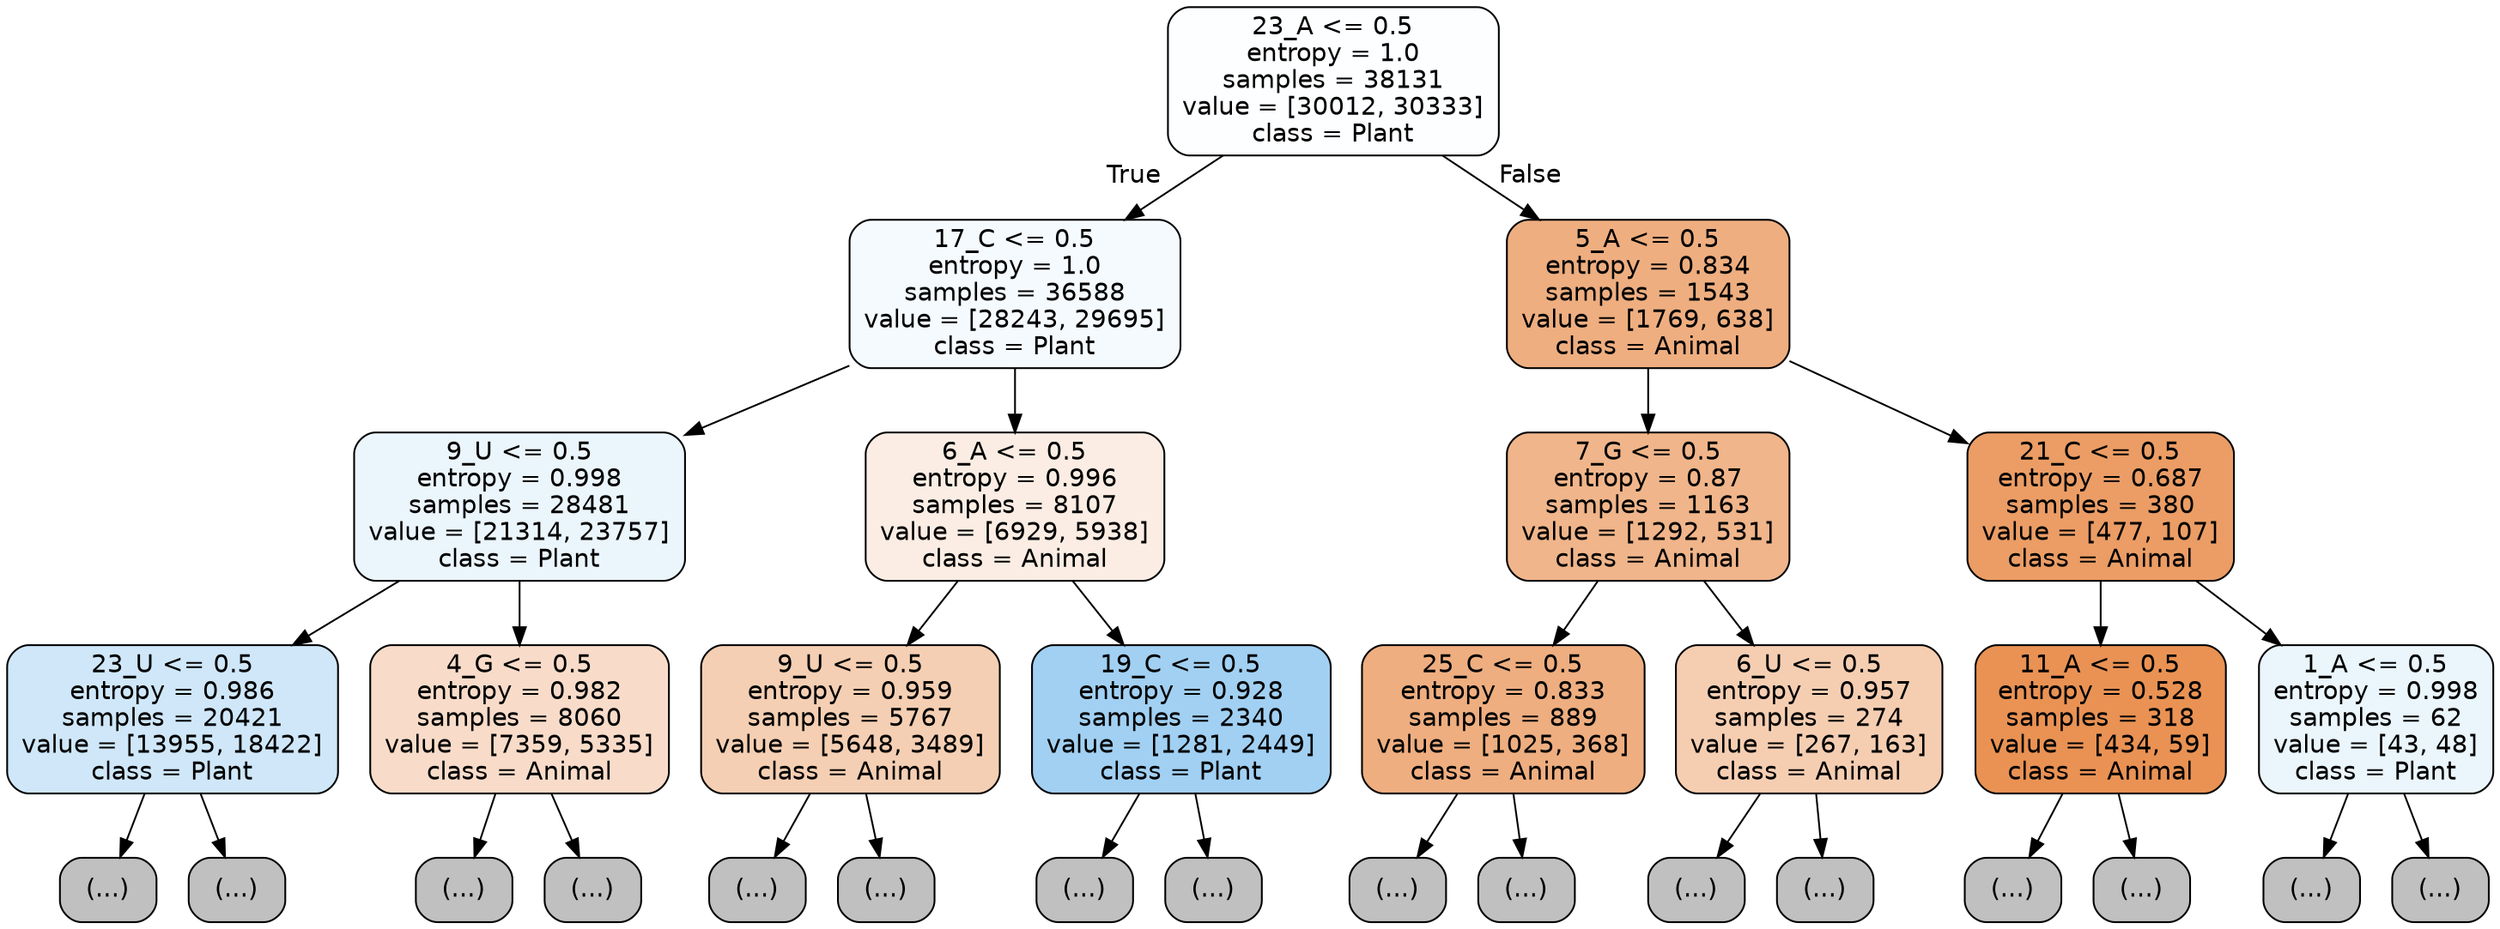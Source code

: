digraph Tree {
node [shape=box, style="filled, rounded", color="black", fontname="helvetica"] ;
edge [fontname="helvetica"] ;
0 [label="23_A <= 0.5\nentropy = 1.0\nsamples = 38131\nvalue = [30012, 30333]\nclass = Plant", fillcolor="#fdfeff"] ;
1 [label="17_C <= 0.5\nentropy = 1.0\nsamples = 36588\nvalue = [28243, 29695]\nclass = Plant", fillcolor="#f5fafe"] ;
0 -> 1 [labeldistance=2.5, labelangle=45, headlabel="True"] ;
2 [label="9_U <= 0.5\nentropy = 0.998\nsamples = 28481\nvalue = [21314, 23757]\nclass = Plant", fillcolor="#ebf5fc"] ;
1 -> 2 ;
3 [label="23_U <= 0.5\nentropy = 0.986\nsamples = 20421\nvalue = [13955, 18422]\nclass = Plant", fillcolor="#cfe7f9"] ;
2 -> 3 ;
4 [label="(...)", fillcolor="#C0C0C0"] ;
3 -> 4 ;
8449 [label="(...)", fillcolor="#C0C0C0"] ;
3 -> 8449 ;
8890 [label="4_G <= 0.5\nentropy = 0.982\nsamples = 8060\nvalue = [7359, 5335]\nclass = Animal", fillcolor="#f8dcc9"] ;
2 -> 8890 ;
8891 [label="(...)", fillcolor="#C0C0C0"] ;
8890 -> 8891 ;
11430 [label="(...)", fillcolor="#C0C0C0"] ;
8890 -> 11430 ;
12545 [label="6_A <= 0.5\nentropy = 0.996\nsamples = 8107\nvalue = [6929, 5938]\nclass = Animal", fillcolor="#fbede3"] ;
1 -> 12545 ;
12546 [label="9_U <= 0.5\nentropy = 0.959\nsamples = 5767\nvalue = [5648, 3489]\nclass = Animal", fillcolor="#f5cfb3"] ;
12545 -> 12546 ;
12547 [label="(...)", fillcolor="#C0C0C0"] ;
12546 -> 12547 ;
14574 [label="(...)", fillcolor="#C0C0C0"] ;
12546 -> 14574 ;
15355 [label="19_C <= 0.5\nentropy = 0.928\nsamples = 2340\nvalue = [1281, 2449]\nclass = Plant", fillcolor="#a1d0f3"] ;
12545 -> 15355 ;
15356 [label="(...)", fillcolor="#C0C0C0"] ;
15355 -> 15356 ;
15935 [label="(...)", fillcolor="#C0C0C0"] ;
15355 -> 15935 ;
16188 [label="5_A <= 0.5\nentropy = 0.834\nsamples = 1543\nvalue = [1769, 638]\nclass = Animal", fillcolor="#eeae80"] ;
0 -> 16188 [labeldistance=2.5, labelangle=-45, headlabel="False"] ;
16189 [label="7_G <= 0.5\nentropy = 0.87\nsamples = 1163\nvalue = [1292, 531]\nclass = Animal", fillcolor="#f0b58a"] ;
16188 -> 16189 ;
16190 [label="25_C <= 0.5\nentropy = 0.833\nsamples = 889\nvalue = [1025, 368]\nclass = Animal", fillcolor="#eeae80"] ;
16189 -> 16190 ;
16191 [label="(...)", fillcolor="#C0C0C0"] ;
16190 -> 16191 ;
16640 [label="(...)", fillcolor="#C0C0C0"] ;
16190 -> 16640 ;
16661 [label="6_U <= 0.5\nentropy = 0.957\nsamples = 274\nvalue = [267, 163]\nclass = Animal", fillcolor="#f5ceb2"] ;
16189 -> 16661 ;
16662 [label="(...)", fillcolor="#C0C0C0"] ;
16661 -> 16662 ;
16761 [label="(...)", fillcolor="#C0C0C0"] ;
16661 -> 16761 ;
16814 [label="21_C <= 0.5\nentropy = 0.687\nsamples = 380\nvalue = [477, 107]\nclass = Animal", fillcolor="#eb9d65"] ;
16188 -> 16814 ;
16815 [label="11_A <= 0.5\nentropy = 0.528\nsamples = 318\nvalue = [434, 59]\nclass = Animal", fillcolor="#e99254"] ;
16814 -> 16815 ;
16816 [label="(...)", fillcolor="#C0C0C0"] ;
16815 -> 16816 ;
16893 [label="(...)", fillcolor="#C0C0C0"] ;
16815 -> 16893 ;
16936 [label="1_A <= 0.5\nentropy = 0.998\nsamples = 62\nvalue = [43, 48]\nclass = Plant", fillcolor="#eaf5fc"] ;
16814 -> 16936 ;
16937 [label="(...)", fillcolor="#C0C0C0"] ;
16936 -> 16937 ;
16954 [label="(...)", fillcolor="#C0C0C0"] ;
16936 -> 16954 ;
}